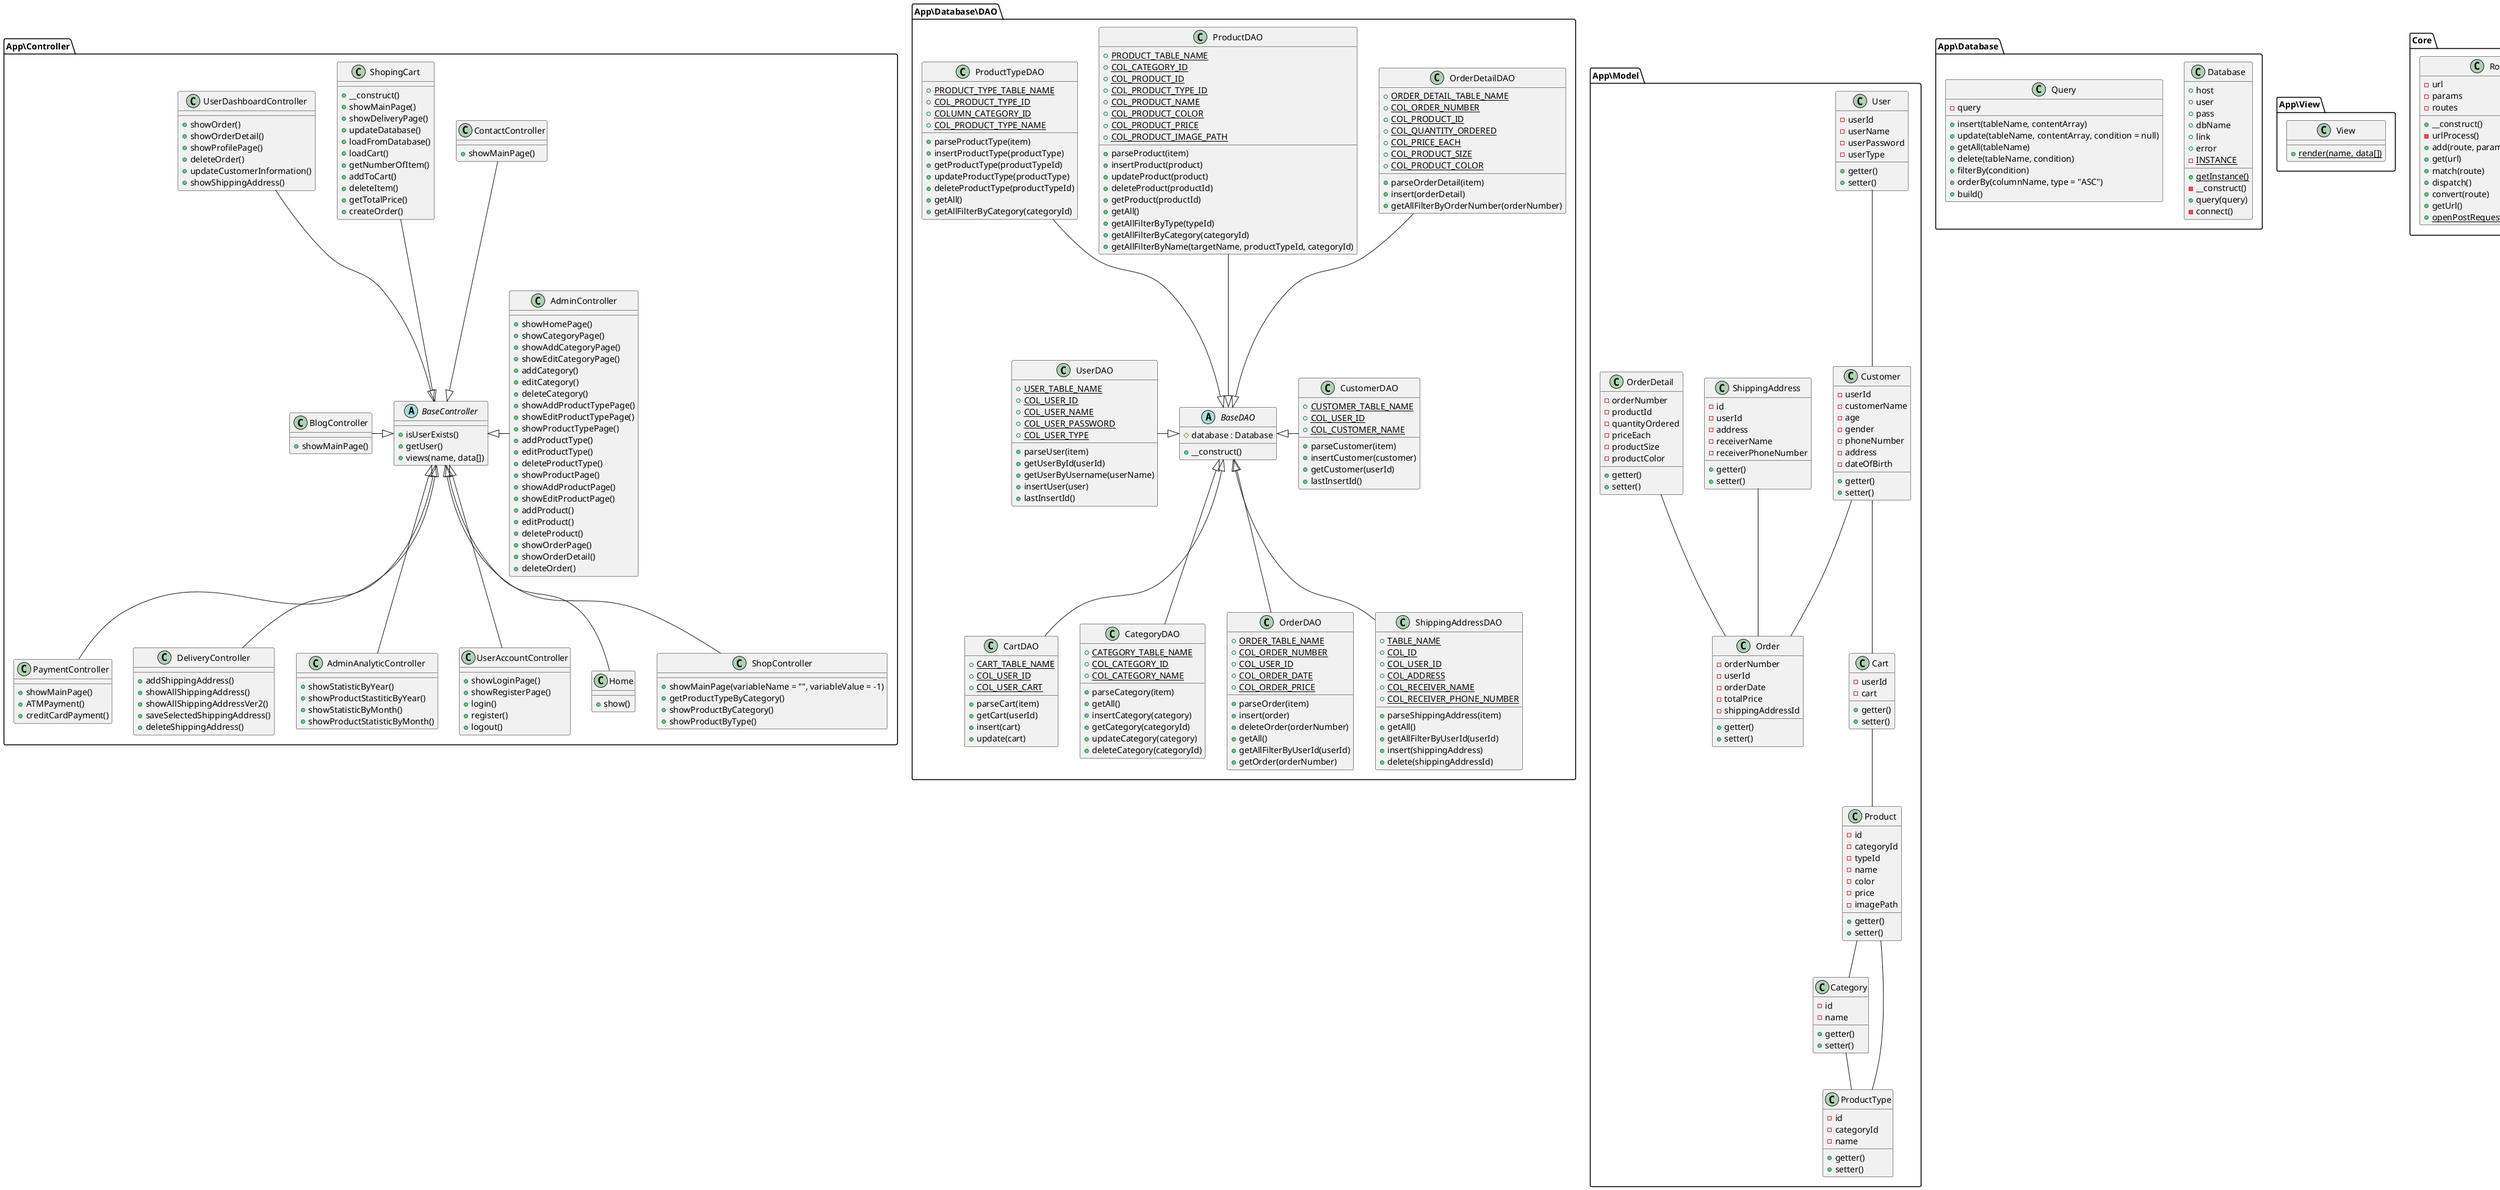 @startuml class_diagram

namespace App\Controller {
    class PaymentController extends BaseController {
        + showMainPage()
        + ATMPayment()
        + creditCardPayment()
    }

    class DeliveryController extends BaseController {
        + addShippingAddress()
        + showAllShippingAddress() 
        + showAllShippingAddressVer2()
        + saveSelectedShippingAddress()
        + deleteShippingAddress()
    }

    class AdminAnalyticController extends BaseController {
        + showStatisticByYear()
        + showProductStastiticByYear()
        + showStatisticByMonth()
        + showProductStatisticByMonth()
    }

    class UserAccountController extends BaseController {
        + showLoginPage()
        + showRegisterPage()
        + login()
        + register()
        + logout()
    }

    abstract class BaseController {
        + isUserExists()
        + getUser()
        + views(name, data[])
    }

    class Home extends BaseController {
        + show()
    }

    class ShopController extends BaseController {
        + showMainPage(variableName = "", variableValue = -1)
        + getProductTypeByCategory()
        + showProductByCategory()
        + showProductByType()
    }

    class BlogController {
        + showMainPage()
    }

    class ContactController{
        + showMainPage()
    }

    class ShopingCart {
        + __construct()
        + showMainPage()
        + showDeliveryPage()
        + updateDatabase()
        + loadFromDatabase()
        + loadCart()
        + getNumberOfItem()
        + addToCart()
        + deleteItem()
        + getTotalPrice()
        + createOrder()
    }

    class UserDashboardController {
         + showOrder()
        + showOrderDetail()
        + showProfilePage()
        + deleteOrder()
        + updateCustomerInformation()
        + showShippingAddress() 
    }

    class AdminController {
        + showHomePage()
        + showCategoryPage()
        + showAddCategoryPage()
        + showEditCategoryPage()
        + addCategory()
        + editCategory()
        + deleteCategory()
        + showAddProductTypePage()
        + showEditProductTypePage() 
        + showProductTypePage()
        + addProductType()
        + editProductType()
        + deleteProductType()
        + showProductPage()
        + showAddProductPage()
        + showEditProductPage()
        + addProduct()
        + editProduct()
        + deleteProduct()
        + showOrderPage()
        + showOrderDetail()
        + deleteOrder()
    }

    BaseController <|-l- UserDashboardController
    BaseController <|-r- AdminController
    BaseController <|-l- BlogController
    ContactController <-[hidden]- BlogController
    UserDashboardController <-[hidden]- BlogController
    BaseController <|-l- ContactController
    BaseController <|-l- ShopingCart
    ShopingCart <-[hidden]- BlogController
}

namespace App\Model {
    class Cart {
        - userId
        - cart
        + getter()
        + setter()
    }

    class Category {
        - id
        - name
        + getter()
        + setter()
    }

    class Customer {
        - userId
        - customerName
        - age
        - gender
        - phoneNumber
        - address
        - dateOfBirth

        + getter()
        + setter()
    }

    class Order {
        - orderNumber
        - userId
        - orderDate
        - totalPrice
        - shippingAddressId
        + getter()
        + setter()
    }

    class OrderDetail {
        - orderNumber
        - productId
        - quantityOrdered
        - priceEach
        - productSize
        - productColor
        + getter()
        + setter()
    }

    class Product {
        - id
        - categoryId
        - typeId
        - name
        - color
        - price
        - imagePath
        + getter()
        + setter()
    }

    
    class ProductType {
        - id
        - categoryId
        - name
        + getter()
        + setter()
    }

    class User {
        - userId
        - userName
        - userPassword
        - userType
        + getter()
        + setter()
    }

    class ShippingAddress {
        - id
        - userId
        - address
        - receiverName
        - receiverPhoneNumber

        + getter()
        + setter()
    }

    OrderDetail -- Order
    ShippingAddress -- Order
    Cart -- Product
    Product -- Category
    Product -- ProductType
    Category -- ProductType
    User -- Customer
    Customer -- Cart
    Customer -- Order
}

namespace App\Database\DAO {
    abstract class BaseDAO {
        # database : Database
        + __construct()
    }

    class CartDAO {
        + {static} CART_TABLE_NAME
        + {static} COL_USER_ID
        + {static} COL_USER_CART

        + parseCart(item)
        + getCart(userId)
        + insert(cart)
        + update(cart)
    }

    class CategoryDAO {
        + {static} CATEGORY_TABLE_NAME
        + {static} COL_CATEGORY_ID
        + {static} COL_CATEGORY_NAME

        + parseCategory(item)
        + getAll()
        + insertCategory(category)
        + getCategory(categoryId)
        + updateCategory(category)
        + deleteCategory(categoryId)
    }

    class CustomerDAO{
        + {static} CUSTOMER_TABLE_NAME
        + {static} COL_USER_ID
        + {static} COL_CUSTOMER_NAME

        + parseCustomer(item)
        + insertCustomer(customer)
        + getCustomer(userId)
        + lastInsertId()
    }

    class OrderDAO{
        + {static} ORDER_TABLE_NAME
        + {static} COL_ORDER_NUMBER
        + {static} COL_USER_ID
        + {static} COL_ORDER_DATE
        + {static} COL_ORDER_PRICE

        + parseOrder(item)
        + insert(order)
        + deleteOrder(orderNumber)
        + getAll()
        + getAllFilterByUserId(userId)
        + getOrder(orderNumber)
    }

    class OrderDetailDAO {
        + {static} ORDER_DETAIL_TABLE_NAME
        + {static} COL_ORDER_NUMBER
        + {static} COL_PRODUCT_ID
        + {static} COL_QUANTITY_ORDERED
        + {static} COL_PRICE_EACH
        + {static} COL_PRODUCT_SIZE
        + {static} COL_PRODUCT_COLOR

        + parseOrderDetail(item)
        + insert(orderDetail)
        + getAllFilterByOrderNumber(orderNumber)
    }

    class ProductDAO {
        + {static} PRODUCT_TABLE_NAME
        + {static} COL_CATEGORY_ID
        + {static} COL_PRODUCT_ID
        + {static} COL_PRODUCT_TYPE_ID
        + {static} COL_PRODUCT_NAME
        + {static} COL_PRODUCT_COLOR
        + {static} COL_PRODUCT_PRICE
        + {static} COL_PRODUCT_IMAGE_PATH

        + parseProduct(item)
        + insertProduct(product)
        + updateProduct(product)
        + deleteProduct(productId)
        + getProduct(productId)
        + getAll()
        + getAllFilterByType(typeId)
        + getAllFilterByCategory(categoryId)
        + getAllFilterByName(targetName, productTypeId, categoryId)
    }

    class ProductTypeDAO {
        + {static} PRODUCT_TYPE_TABLE_NAME
        + {static} COL_PRODUCT_TYPE_ID
        + {static} COLUMN_CATEGORY_ID
        + {static} COL_PRODUCT_TYPE_NAME

        + parseProductType(item)
        + insertProductType(productType)
        + getProductType(productTypeId)
        + updateProductType(productType)
        + deleteProductType(productTypeId)
        + getAll()
        + getAllFilterByCategory(categoryId)
    }

    class UserDAO {
        + {static} USER_TABLE_NAME
        + {static} COL_USER_ID
        + {static} COL_USER_NAME
        + {static} COL_USER_PASSWORD
        + {static} COL_USER_TYPE

        + parseUser(item)
        + getUserById(userId)
        + getUserByUsername(userName)
        + insertUser(user)
        + lastInsertId()
    }

    class ShippingAddressDAO extends BaseDAO {
        + {static} TABLE_NAME
        + {static} COL_ID
        + {static} COL_USER_ID
        + {static} COL_ADDRESS
        + {static} COL_RECEIVER_NAME
        + {static} COL_RECEIVER_PHONE_NUMBER

        + parseShippingAddress(item)
        + getAll()
        + getAllFilterByUserId(userId)
        + insert(shippingAddress)
        + delete(shippingAddressId)
    }

    BaseDAO <|-l- UserDAO
    BaseDAO <|-u- ProductTypeDAO
    BaseDAO <|-u- ProductDAO
    BaseDAO <|-u- OrderDetailDAO
    BaseDAO <|-d- OrderDAO
    BaseDAO <|-r- CustomerDAO
    BaseDAO <|-d- CartDAO
    BaseDAO <|-d- CategoryDAO
}

namespace App\Database {

    class Database {
        + host
        + user
        + pass
        + dbName
        + link
        + error
        - {static} INSTANCE
        + {static} getInstance()
        - __construct()
        + query(query)
        - connect()
    }

    class Query {
        - query
        + insert(tableName, contentArray)
        + update(tableName, contentArray, condition = null)
        + getAll(tableName)
        + delete(tableName, condition)
        + filterBy(condition)
        + orderBy(columnName, type = "ASC")
        + build()
    }
}

namespace App\View {
    class View {
        + {static} render(name, data[])
    }
}

namespace Core {
    class HTML {
        + {static} getRootUrl()
        + {static} style(cssFileName)
        + {static} script(javascriptFileName)
        + {static} image(imageFileName)
    }

    class Route {
        - url
        - params
        - routes
        + __construct()
        - urlProcess()
        + add(route, params)
        + get(url)
        + match(route)
        + dispatch()
        + convert(route)
        + getUrl()
        + {static} openPostRequest(url, params[])
    }
}


@enduml